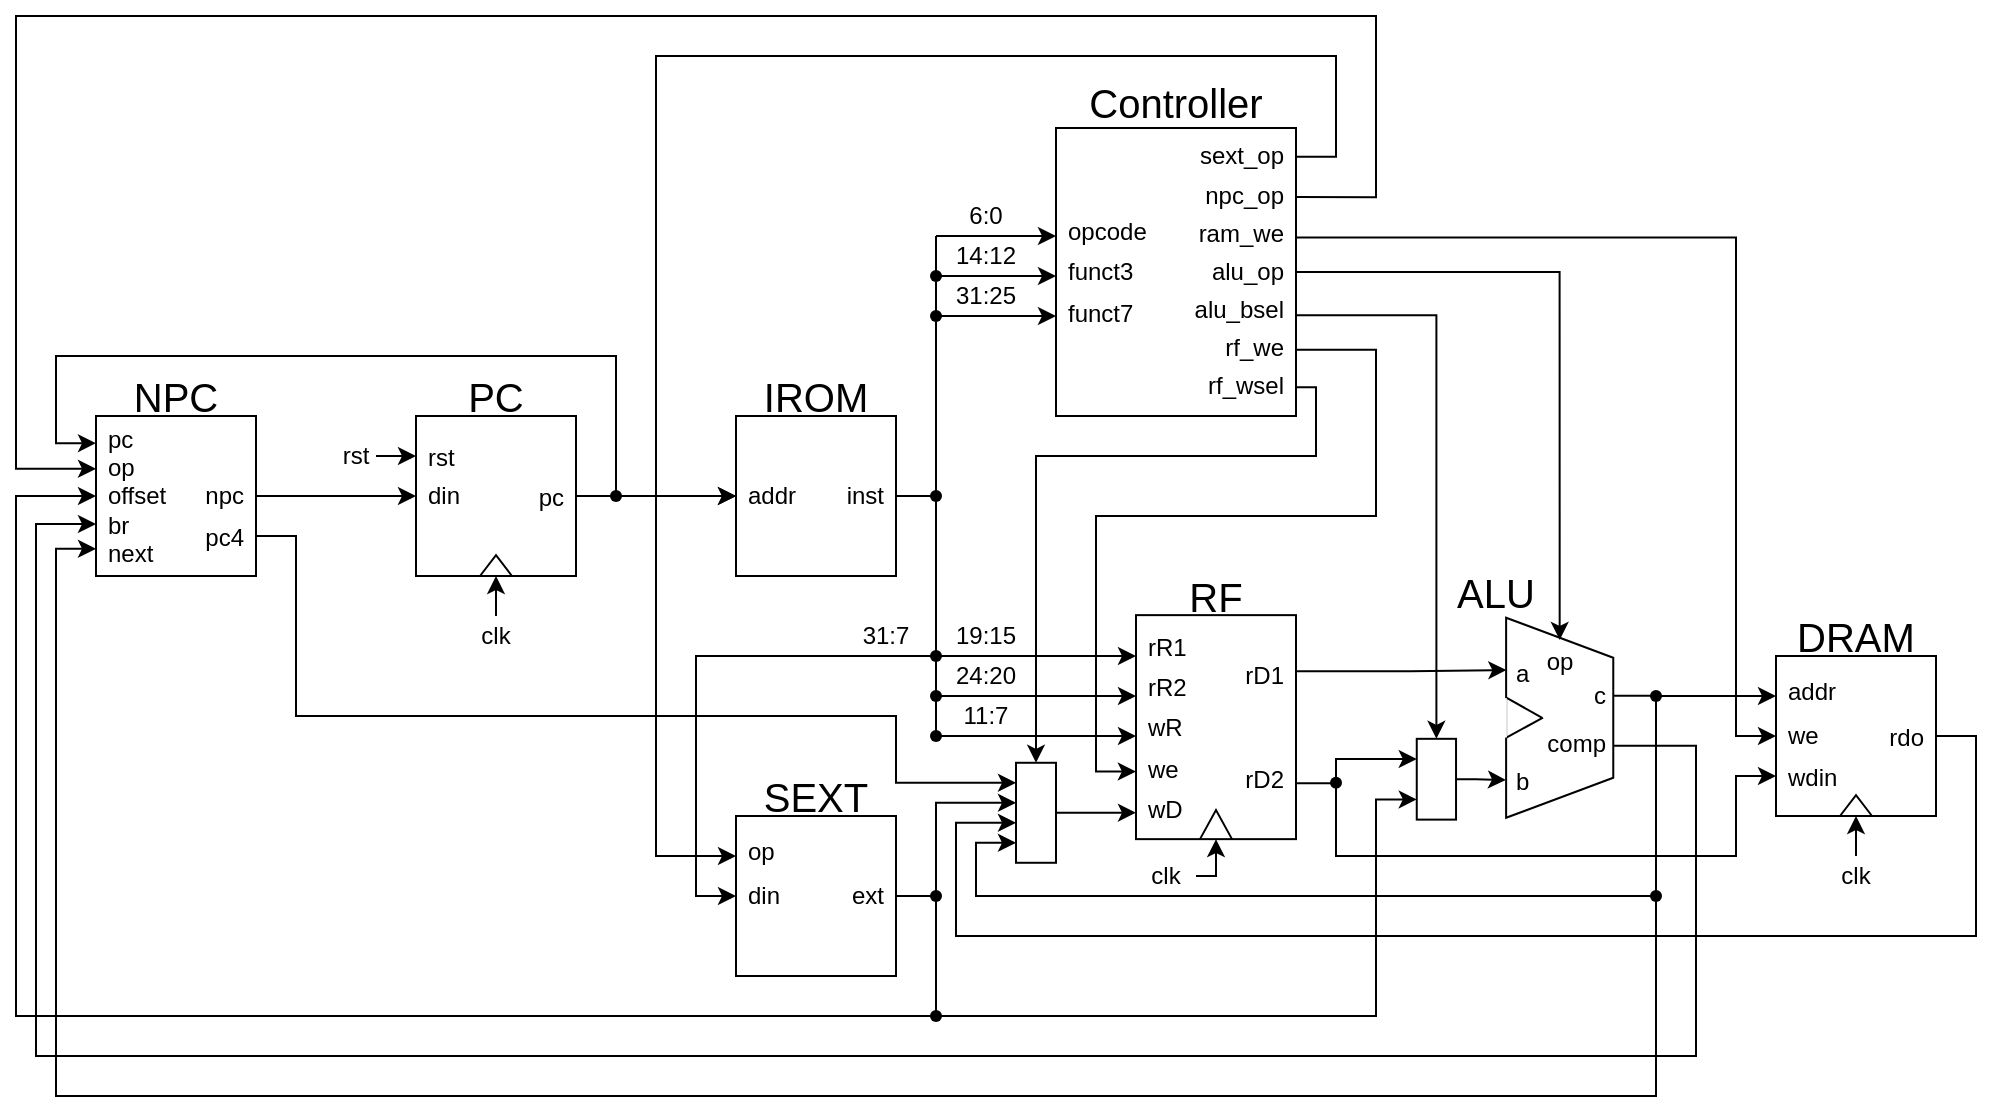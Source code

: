 <mxfile version="21.6.1" type="device">
  <diagram name="第 1 页" id="684M3y2fLr6qe14_jGMS">
    <mxGraphModel dx="1396" dy="973" grid="1" gridSize="10" guides="1" tooltips="1" connect="1" arrows="1" fold="1" page="1" pageScale="1" pageWidth="1169" pageHeight="827" math="0" shadow="0">
      <root>
        <mxCell id="0" />
        <mxCell id="1" parent="0" />
        <mxCell id="7e6ycA0EHB4q4oPhDRhc-101" value="" style="group;spacing=10;" parent="1" vertex="1" connectable="0">
          <mxGeometry x="440" y="500" width="80" height="100" as="geometry" />
        </mxCell>
        <mxCell id="7e6ycA0EHB4q4oPhDRhc-102" value="SEXT" style="text;html=1;strokeColor=none;fillColor=none;align=center;verticalAlign=middle;whiteSpace=wrap;rounded=0;fontSize=20;" parent="7e6ycA0EHB4q4oPhDRhc-101" vertex="1">
          <mxGeometry width="80" height="20" as="geometry" />
        </mxCell>
        <mxCell id="7e6ycA0EHB4q4oPhDRhc-103" value="" style="group" parent="7e6ycA0EHB4q4oPhDRhc-101" vertex="1" connectable="0">
          <mxGeometry y="20" width="80" height="80" as="geometry" />
        </mxCell>
        <mxCell id="7e6ycA0EHB4q4oPhDRhc-104" value="" style="rounded=0;whiteSpace=wrap;html=1;movable=1;resizable=1;rotatable=1;deletable=1;editable=1;locked=0;connectable=1;" parent="7e6ycA0EHB4q4oPhDRhc-103" vertex="1">
          <mxGeometry width="80" height="80.0" as="geometry" />
        </mxCell>
        <mxCell id="7e6ycA0EHB4q4oPhDRhc-105" value="&lt;p style=&quot;line-height: 80%;&quot;&gt;op&lt;/p&gt;&lt;p style=&quot;line-height: 80%;&quot;&gt;din&lt;/p&gt;&lt;p style=&quot;line-height: 80%;&quot;&gt;&lt;br&gt;&lt;/p&gt;" style="text;html=1;strokeColor=none;fillColor=none;align=left;verticalAlign=middle;whiteSpace=wrap;rounded=0;movable=1;resizable=1;rotatable=1;deletable=1;editable=1;locked=0;connectable=1;spacingLeft=4;spacingBottom=0;spacing=2;horizontal=1;" parent="7e6ycA0EHB4q4oPhDRhc-103" vertex="1">
          <mxGeometry width="32" height="80" as="geometry" />
        </mxCell>
        <mxCell id="7e6ycA0EHB4q4oPhDRhc-106" value="&lt;p style=&quot;line-height: 120%;&quot;&gt;&lt;span style=&quot;background-color: initial;&quot;&gt;ext&lt;/span&gt;&lt;br&gt;&lt;/p&gt;" style="text;html=1;strokeColor=none;fillColor=none;align=right;verticalAlign=middle;whiteSpace=wrap;rounded=0;movable=1;resizable=1;rotatable=1;deletable=1;editable=1;locked=0;connectable=1;spacingRight=4;" parent="7e6ycA0EHB4q4oPhDRhc-103" vertex="1">
          <mxGeometry x="48" width="32" height="80" as="geometry" />
        </mxCell>
        <mxCell id="7e6ycA0EHB4q4oPhDRhc-128" value="" style="group;spacing=10;" parent="1" vertex="1" connectable="0">
          <mxGeometry x="120" y="300" width="80" height="100" as="geometry" />
        </mxCell>
        <mxCell id="7e6ycA0EHB4q4oPhDRhc-129" value="NPC" style="text;html=1;strokeColor=none;fillColor=none;align=center;verticalAlign=middle;whiteSpace=wrap;rounded=0;fontSize=20;" parent="7e6ycA0EHB4q4oPhDRhc-128" vertex="1">
          <mxGeometry width="80" height="20" as="geometry" />
        </mxCell>
        <mxCell id="7e6ycA0EHB4q4oPhDRhc-130" value="" style="group" parent="7e6ycA0EHB4q4oPhDRhc-128" vertex="1" connectable="0">
          <mxGeometry y="20" width="80" height="80" as="geometry" />
        </mxCell>
        <mxCell id="7e6ycA0EHB4q4oPhDRhc-131" value="" style="rounded=0;whiteSpace=wrap;html=1;movable=1;resizable=1;rotatable=1;deletable=1;editable=1;locked=0;connectable=1;" parent="7e6ycA0EHB4q4oPhDRhc-130" vertex="1">
          <mxGeometry width="80" height="80.0" as="geometry" />
        </mxCell>
        <mxCell id="7e6ycA0EHB4q4oPhDRhc-132" value="&lt;p style=&quot;line-height: 20%;&quot;&gt;pc&lt;/p&gt;&lt;p style=&quot;line-height: 20%;&quot;&gt;op&lt;/p&gt;&lt;p style=&quot;line-height: 20%;&quot;&gt;offset&lt;/p&gt;&lt;p style=&quot;line-height: 20%;&quot;&gt;br&lt;/p&gt;&lt;p style=&quot;line-height: 20%;&quot;&gt;next&lt;/p&gt;" style="text;html=1;strokeColor=none;fillColor=none;align=left;verticalAlign=middle;whiteSpace=wrap;rounded=0;movable=1;resizable=1;rotatable=1;deletable=1;editable=1;locked=0;connectable=1;spacingLeft=4;spacingBottom=0;spacing=2;horizontal=1;points=[[0,0,0,0,0],[0,0.17,0,0,0],[0,0.25,0,0,0],[0,0.33,0,0,0],[0,0.5,0,0,0],[0,0.67,0,0,0],[0,0.75,0,0,0],[0,0.83,0,0,0],[0,1,0,0,0],[0.25,0,0,0,0],[0.25,1,0,0,0],[0.5,0,0,0,0],[0.5,1,0,0,0],[0.75,0,0,0,0],[0.75,1,0,0,0],[1,0,0,0,0],[1,0.25,0,0,0],[1,0.5,0,0,0],[1,0.75,0,0,0],[1,1,0,0,0]];" parent="7e6ycA0EHB4q4oPhDRhc-130" vertex="1">
          <mxGeometry width="32" height="80" as="geometry" />
        </mxCell>
        <mxCell id="7e6ycA0EHB4q4oPhDRhc-133" value="&lt;p style=&quot;line-height: 70%;&quot;&gt;&lt;br&gt;&lt;/p&gt;&lt;p style=&quot;line-height: 70%;&quot;&gt;npc&lt;/p&gt;&lt;p style=&quot;line-height: 70%;&quot;&gt;pc4&lt;/p&gt;" style="text;html=1;strokeColor=none;fillColor=none;align=right;verticalAlign=middle;whiteSpace=wrap;rounded=0;movable=1;resizable=1;rotatable=1;deletable=1;editable=1;locked=0;connectable=1;spacingRight=4;" parent="7e6ycA0EHB4q4oPhDRhc-130" vertex="1">
          <mxGeometry x="48" width="32" height="80" as="geometry" />
        </mxCell>
        <mxCell id="7e6ycA0EHB4q4oPhDRhc-134" value="" style="group;spacing=10;" parent="1" vertex="1" connectable="0">
          <mxGeometry x="440" y="300" width="80" height="100" as="geometry" />
        </mxCell>
        <mxCell id="7e6ycA0EHB4q4oPhDRhc-135" value="IROM" style="text;html=1;strokeColor=none;fillColor=none;align=center;verticalAlign=middle;whiteSpace=wrap;rounded=0;fontSize=20;" parent="7e6ycA0EHB4q4oPhDRhc-134" vertex="1">
          <mxGeometry width="80" height="20" as="geometry" />
        </mxCell>
        <mxCell id="7e6ycA0EHB4q4oPhDRhc-136" value="" style="group" parent="7e6ycA0EHB4q4oPhDRhc-134" vertex="1" connectable="0">
          <mxGeometry y="20" width="80" height="80" as="geometry" />
        </mxCell>
        <mxCell id="7e6ycA0EHB4q4oPhDRhc-137" value="" style="rounded=0;whiteSpace=wrap;html=1;movable=1;resizable=1;rotatable=1;deletable=1;editable=1;locked=0;connectable=1;" parent="7e6ycA0EHB4q4oPhDRhc-136" vertex="1">
          <mxGeometry width="80" height="80.0" as="geometry" />
        </mxCell>
        <mxCell id="7e6ycA0EHB4q4oPhDRhc-138" value="&lt;p style=&quot;line-height: 120%;&quot;&gt;addr&lt;/p&gt;" style="text;html=1;strokeColor=none;fillColor=none;align=left;verticalAlign=middle;whiteSpace=wrap;rounded=0;movable=1;resizable=1;rotatable=1;deletable=1;editable=1;locked=0;connectable=1;spacingLeft=4;spacingBottom=0;spacing=2;horizontal=1;" parent="7e6ycA0EHB4q4oPhDRhc-136" vertex="1">
          <mxGeometry width="32" height="80" as="geometry" />
        </mxCell>
        <mxCell id="Yz_Gi2wW_Vq1L69UiVC6-89" style="edgeStyle=orthogonalEdgeStyle;rounded=0;orthogonalLoop=1;jettySize=auto;html=1;exitX=1;exitY=0.5;exitDx=0;exitDy=0;" parent="7e6ycA0EHB4q4oPhDRhc-136" source="7e6ycA0EHB4q4oPhDRhc-139" edge="1">
          <mxGeometry relative="1" as="geometry">
            <mxPoint x="80.2" y="40" as="targetPoint" />
          </mxGeometry>
        </mxCell>
        <mxCell id="7e6ycA0EHB4q4oPhDRhc-139" value="&lt;p style=&quot;line-height: 120%;&quot;&gt;&lt;span style=&quot;background-color: initial;&quot;&gt;inst&lt;/span&gt;&lt;br&gt;&lt;/p&gt;" style="text;html=1;strokeColor=none;fillColor=none;align=right;verticalAlign=middle;whiteSpace=wrap;rounded=0;movable=1;resizable=1;rotatable=1;deletable=1;editable=1;locked=0;connectable=1;spacingRight=4;" parent="7e6ycA0EHB4q4oPhDRhc-136" vertex="1">
          <mxGeometry x="48" width="32" height="80" as="geometry" />
        </mxCell>
        <mxCell id="7e6ycA0EHB4q4oPhDRhc-146" value="" style="group;movable=1;resizable=1;rotatable=1;deletable=1;editable=1;locked=0;connectable=1;" parent="1" vertex="1" connectable="0">
          <mxGeometry x="280" y="300" width="80" height="100" as="geometry" />
        </mxCell>
        <mxCell id="7e6ycA0EHB4q4oPhDRhc-147" value="PC" style="text;html=1;strokeColor=none;fillColor=none;align=center;verticalAlign=middle;whiteSpace=wrap;rounded=0;fontSize=20;container=0;movable=1;resizable=1;rotatable=1;deletable=1;editable=1;locked=0;connectable=1;" parent="7e6ycA0EHB4q4oPhDRhc-146" vertex="1">
          <mxGeometry width="80" height="19.28" as="geometry" />
        </mxCell>
        <mxCell id="7e6ycA0EHB4q4oPhDRhc-148" value="" style="rounded=0;whiteSpace=wrap;html=1;movable=1;resizable=1;rotatable=1;deletable=1;editable=1;locked=0;connectable=1;container=0;" parent="7e6ycA0EHB4q4oPhDRhc-146" vertex="1">
          <mxGeometry y="20.0" width="80" height="80" as="geometry" />
        </mxCell>
        <mxCell id="7e6ycA0EHB4q4oPhDRhc-149" value="&lt;p style=&quot;line-height: 60%;&quot;&gt;rst&lt;/p&gt;&lt;p style=&quot;line-height: 60%;&quot;&gt;din&lt;/p&gt;&lt;p style=&quot;line-height: 60%;&quot;&gt;&lt;br&gt;&lt;/p&gt;" style="text;html=1;strokeColor=none;fillColor=none;align=left;verticalAlign=middle;whiteSpace=wrap;rounded=0;movable=1;resizable=1;rotatable=1;deletable=1;editable=1;locked=0;connectable=1;spacingLeft=4;spacingBottom=0;spacing=2;horizontal=1;container=0;" parent="7e6ycA0EHB4q4oPhDRhc-146" vertex="1">
          <mxGeometry y="20.0" width="32" height="80" as="geometry" />
        </mxCell>
        <mxCell id="7e6ycA0EHB4q4oPhDRhc-150" value="&lt;p style=&quot;line-height: 150%;&quot;&gt;pc&lt;/p&gt;" style="text;html=1;strokeColor=none;fillColor=none;align=right;verticalAlign=middle;whiteSpace=wrap;rounded=0;movable=1;resizable=1;rotatable=1;deletable=1;editable=1;locked=0;connectable=1;spacingRight=4;container=0;" parent="7e6ycA0EHB4q4oPhDRhc-146" vertex="1">
          <mxGeometry x="48" y="20.0" width="32" height="80" as="geometry" />
        </mxCell>
        <mxCell id="7e6ycA0EHB4q4oPhDRhc-151" value="" style="endArrow=none;html=1;rounded=0;exitX=1;exitY=1;exitDx=0;exitDy=0;entryX=0;entryY=1;entryDx=0;entryDy=0;movable=1;resizable=1;rotatable=1;deletable=1;editable=1;locked=0;connectable=1;" parent="7e6ycA0EHB4q4oPhDRhc-146" source="7e6ycA0EHB4q4oPhDRhc-149" target="7e6ycA0EHB4q4oPhDRhc-150" edge="1">
          <mxGeometry width="50" height="50" relative="1" as="geometry">
            <mxPoint x="27.5" y="100.0" as="sourcePoint" />
            <mxPoint x="50" y="100.0" as="targetPoint" />
            <Array as="points">
              <mxPoint x="40" y="89.626" />
            </Array>
          </mxGeometry>
        </mxCell>
        <mxCell id="7e6ycA0EHB4q4oPhDRhc-152" style="edgeStyle=orthogonalEdgeStyle;rounded=0;orthogonalLoop=1;jettySize=auto;html=1;entryX=0;entryY=0.5;entryDx=0;entryDy=0;" parent="1" source="7e6ycA0EHB4q4oPhDRhc-133" target="7e6ycA0EHB4q4oPhDRhc-149" edge="1">
          <mxGeometry relative="1" as="geometry" />
        </mxCell>
        <mxCell id="7e6ycA0EHB4q4oPhDRhc-153" style="edgeStyle=orthogonalEdgeStyle;rounded=0;orthogonalLoop=1;jettySize=auto;html=1;entryX=0;entryY=0.5;entryDx=0;entryDy=0;" parent="1" source="Yz_Gi2wW_Vq1L69UiVC6-192" target="7e6ycA0EHB4q4oPhDRhc-138" edge="1">
          <mxGeometry relative="1" as="geometry" />
        </mxCell>
        <mxCell id="7e6ycA0EHB4q4oPhDRhc-154" value="" style="group;movable=1;resizable=1;rotatable=1;deletable=1;editable=1;locked=0;connectable=1;" parent="1" vertex="1" connectable="0">
          <mxGeometry x="640" y="391.57" width="80" height="140" as="geometry" />
        </mxCell>
        <mxCell id="7e6ycA0EHB4q4oPhDRhc-155" value="RF" style="text;html=1;strokeColor=none;fillColor=none;align=center;verticalAlign=middle;whiteSpace=wrap;rounded=0;fontSize=20;container=0;movable=1;resizable=1;rotatable=1;deletable=1;editable=1;locked=0;connectable=1;" parent="7e6ycA0EHB4q4oPhDRhc-154" vertex="1">
          <mxGeometry y="10" width="80" height="17" as="geometry" />
        </mxCell>
        <mxCell id="7e6ycA0EHB4q4oPhDRhc-156" value="" style="rounded=0;whiteSpace=wrap;html=1;movable=1;resizable=1;rotatable=1;deletable=1;editable=1;locked=0;connectable=1;container=0;" parent="7e6ycA0EHB4q4oPhDRhc-154" vertex="1">
          <mxGeometry y="28" width="80" height="112" as="geometry" />
        </mxCell>
        <mxCell id="7e6ycA0EHB4q4oPhDRhc-157" value="&lt;p style=&quot;line-height: 70%;&quot;&gt;rR1&lt;/p&gt;&lt;p style=&quot;line-height: 70%;&quot;&gt;rR2&lt;/p&gt;&lt;p style=&quot;line-height: 70%;&quot;&gt;wR&lt;/p&gt;&lt;p style=&quot;line-height: 70%;&quot;&gt;we&lt;/p&gt;&lt;p style=&quot;line-height: 70%;&quot;&gt;wD&lt;/p&gt;" style="text;html=1;strokeColor=none;fillColor=none;align=left;verticalAlign=middle;whiteSpace=wrap;rounded=0;movable=1;resizable=1;rotatable=1;deletable=1;editable=1;locked=0;connectable=1;spacingLeft=4;spacingBottom=0;spacing=2;horizontal=1;container=0;" parent="7e6ycA0EHB4q4oPhDRhc-154" vertex="1">
          <mxGeometry y="28.0" width="32" height="112" as="geometry" />
        </mxCell>
        <mxCell id="7e6ycA0EHB4q4oPhDRhc-158" value="&lt;p style=&quot;line-height: 330%;&quot;&gt;rD1&lt;/p&gt;&lt;p style=&quot;line-height: 330%;&quot;&gt;rD2&lt;/p&gt;" style="text;html=1;strokeColor=none;fillColor=none;align=right;verticalAlign=middle;whiteSpace=wrap;rounded=0;movable=1;resizable=1;rotatable=1;deletable=1;editable=1;locked=0;connectable=1;spacingRight=4;container=0;" parent="7e6ycA0EHB4q4oPhDRhc-154" vertex="1">
          <mxGeometry x="48" y="28.0" width="32" height="112" as="geometry" />
        </mxCell>
        <mxCell id="7e6ycA0EHB4q4oPhDRhc-159" value="" style="endArrow=none;html=1;rounded=0;exitX=1;exitY=1;exitDx=0;exitDy=0;entryX=0;entryY=1;entryDx=0;entryDy=0;movable=1;resizable=1;rotatable=1;deletable=1;editable=1;locked=0;connectable=1;" parent="7e6ycA0EHB4q4oPhDRhc-154" source="7e6ycA0EHB4q4oPhDRhc-157" target="7e6ycA0EHB4q4oPhDRhc-158" edge="1">
          <mxGeometry width="50" height="50" relative="1" as="geometry">
            <mxPoint x="27.5" y="140.0" as="sourcePoint" />
            <mxPoint x="50" y="140.0" as="targetPoint" />
            <Array as="points">
              <mxPoint x="40" y="125.476" />
            </Array>
          </mxGeometry>
        </mxCell>
        <mxCell id="Yz_Gi2wW_Vq1L69UiVC6-36" value="" style="group;spacing=10;" parent="1" vertex="1" connectable="0">
          <mxGeometry x="600" y="140" width="120" height="180" as="geometry" />
        </mxCell>
        <mxCell id="Yz_Gi2wW_Vq1L69UiVC6-37" value="Controller" style="text;html=1;strokeColor=none;fillColor=none;align=center;verticalAlign=middle;whiteSpace=wrap;rounded=0;fontSize=20;" parent="Yz_Gi2wW_Vq1L69UiVC6-36" vertex="1">
          <mxGeometry y="10" width="120" height="26" as="geometry" />
        </mxCell>
        <mxCell id="Yz_Gi2wW_Vq1L69UiVC6-38" value="" style="group" parent="Yz_Gi2wW_Vq1L69UiVC6-36" vertex="1" connectable="0">
          <mxGeometry y="36" width="120" height="144" as="geometry" />
        </mxCell>
        <mxCell id="Yz_Gi2wW_Vq1L69UiVC6-39" value="" style="rounded=0;whiteSpace=wrap;html=1;movable=1;resizable=1;rotatable=1;deletable=1;editable=1;locked=0;connectable=1;" parent="Yz_Gi2wW_Vq1L69UiVC6-38" vertex="1">
          <mxGeometry width="120" height="144.0" as="geometry" />
        </mxCell>
        <mxCell id="Yz_Gi2wW_Vq1L69UiVC6-99" style="edgeStyle=orthogonalEdgeStyle;rounded=0;orthogonalLoop=1;jettySize=auto;html=1;endArrow=none;endFill=0;startArrow=classic;startFill=1;" parent="Yz_Gi2wW_Vq1L69UiVC6-38" source="Yz_Gi2wW_Vq1L69UiVC6-40" edge="1">
          <mxGeometry relative="1" as="geometry">
            <mxPoint x="-60" y="96.427" as="targetPoint" />
            <Array as="points">
              <mxPoint x="-60" y="94" />
            </Array>
          </mxGeometry>
        </mxCell>
        <mxCell id="Yz_Gi2wW_Vq1L69UiVC6-40" value="&lt;p style=&quot;border-color: var(--border-color); line-height: 70%;&quot;&gt;opcode&lt;/p&gt;&lt;p style=&quot;border-color: var(--border-color); line-height: 70%;&quot;&gt;funct3&lt;/p&gt;&lt;p style=&quot;border-color: var(--border-color); line-height: 70%;&quot;&gt;&lt;span style=&quot;background-color: initial;&quot;&gt;funct7&lt;/span&gt;&lt;/p&gt;" style="text;html=1;strokeColor=none;fillColor=none;align=left;verticalAlign=middle;whiteSpace=wrap;rounded=0;movable=1;resizable=1;rotatable=1;deletable=1;editable=1;locked=0;connectable=1;spacingLeft=4;spacingBottom=0;spacing=2;horizontal=1;points=[[0,0,0,0,0],[0,0.25,0,0,0],[0,0.33,0,0,0],[0,0.5,0,0,0],[0,0.67,0,0,0],[0,0.75,0,0,0],[0,1,0,0,0],[0.25,0,0,0,0],[0.25,1,0,0,0],[0.5,0,0,0,0],[0.5,1,0,0,0],[0.75,0,0,0,0],[0.75,1,0,0,0],[1,0,0,0,0],[1,0.25,0,0,0],[1,0.5,0,0,0],[1,0.75,0,0,0],[1,1,0,0,0]];" parent="Yz_Gi2wW_Vq1L69UiVC6-38" vertex="1">
          <mxGeometry width="48" height="144" as="geometry" />
        </mxCell>
        <mxCell id="Yz_Gi2wW_Vq1L69UiVC6-164" style="edgeStyle=orthogonalEdgeStyle;rounded=0;orthogonalLoop=1;jettySize=auto;html=1;exitX=1;exitY=0.9;exitDx=0;exitDy=0;exitPerimeter=0;" parent="Yz_Gi2wW_Vq1L69UiVC6-38" source="Yz_Gi2wW_Vq1L69UiVC6-41" edge="1">
          <mxGeometry relative="1" as="geometry">
            <mxPoint x="120.286" y="129.571" as="targetPoint" />
          </mxGeometry>
        </mxCell>
        <mxCell id="Yz_Gi2wW_Vq1L69UiVC6-41" value="&lt;p style=&quot;border-color: var(--border-color); line-height: 60%;&quot;&gt;sext_op&lt;/p&gt;&lt;p style=&quot;border-color: var(--border-color); line-height: 60%;&quot;&gt;npc_op&lt;/p&gt;&lt;p style=&quot;border-color: var(--border-color); line-height: 60%;&quot;&gt;ram_we&lt;/p&gt;&lt;p style=&quot;border-color: var(--border-color); line-height: 60%;&quot;&gt;alu_op&lt;/p&gt;&lt;p style=&quot;border-color: var(--border-color); line-height: 60%;&quot;&gt;alu_bsel&lt;/p&gt;&lt;p style=&quot;border-color: var(--border-color); line-height: 60%;&quot;&gt;rf_we&lt;/p&gt;&lt;p style=&quot;border-color: var(--border-color); line-height: 60%;&quot;&gt;rf_wsel&lt;/p&gt;" style="text;html=1;strokeColor=none;fillColor=none;align=right;verticalAlign=middle;whiteSpace=wrap;rounded=0;movable=1;resizable=1;rotatable=1;deletable=1;editable=1;locked=0;connectable=1;spacingRight=4;points=[[0,0,0,0,0],[0,0.25,0,0,0],[0,0.5,0,0,0],[0,0.75,0,0,0],[0,1,0,0,0],[0.25,0,0,0,0],[0.25,1,0,0,0],[0.5,0,0,0,0],[0.5,1,0,0,0],[0.75,0,0,0,0],[0.75,1,0,0,0],[1,0,0,0,0],[1,0.1,0,0,0],[1,0.24,0,0,0],[1,0.25,0,0,0],[1,0.38,0,0,0],[1,0.5,0,0,0],[1,0.65,0,0,0],[1,0.75,0,0,0],[1,0.77,0,0,0],[1,0.9,0,0,0],[1,1,0,0,0]];" parent="Yz_Gi2wW_Vq1L69UiVC6-38" vertex="1">
          <mxGeometry x="72" width="48" height="144" as="geometry" />
        </mxCell>
        <mxCell id="Yz_Gi2wW_Vq1L69UiVC6-51" value="" style="group;rotation=90;spacingLeft=4;" parent="1" vertex="1" connectable="0">
          <mxGeometry x="810" y="440" width="100" height="71.43" as="geometry" />
        </mxCell>
        <mxCell id="Yz_Gi2wW_Vq1L69UiVC6-47" value="" style="shape=trapezoid;perimeter=trapezoidPerimeter;whiteSpace=wrap;html=1;fixedSize=1;rotation=90;" parent="Yz_Gi2wW_Vq1L69UiVC6-51" vertex="1">
          <mxGeometry x="-8.157" y="4.082" width="100" height="53.573" as="geometry" />
        </mxCell>
        <mxCell id="Yz_Gi2wW_Vq1L69UiVC6-48" value="" style="endArrow=none;html=1;rounded=0;exitX=0.399;exitY=0.998;exitDx=0;exitDy=0;exitPerimeter=0;entryX=0.5;entryY=0.667;entryDx=0;entryDy=0;entryPerimeter=0;" parent="Yz_Gi2wW_Vq1L69UiVC6-51" source="Yz_Gi2wW_Vq1L69UiVC6-47" target="Yz_Gi2wW_Vq1L69UiVC6-47" edge="1">
          <mxGeometry width="50" height="50" relative="1" as="geometry">
            <mxPoint x="33.51" y="75.512" as="sourcePoint" />
            <mxPoint x="25.177" y="21.939" as="targetPoint" />
          </mxGeometry>
        </mxCell>
        <mxCell id="Yz_Gi2wW_Vq1L69UiVC6-49" value="" style="endArrow=none;html=1;rounded=0;entryX=0.599;entryY=0.998;entryDx=0;entryDy=0;entryPerimeter=0;" parent="Yz_Gi2wW_Vq1L69UiVC6-51" target="Yz_Gi2wW_Vq1L69UiVC6-47" edge="1">
          <mxGeometry width="50" height="50" relative="1" as="geometry">
            <mxPoint x="33.51" y="30.868" as="sourcePoint" />
            <mxPoint x="75.177" y="120.155" as="targetPoint" />
          </mxGeometry>
        </mxCell>
        <mxCell id="Yz_Gi2wW_Vq1L69UiVC6-50" value="" style="endArrow=none;html=1;rounded=0;exitX=0.402;exitY=1.002;exitDx=0;exitDy=0;exitPerimeter=0;entryX=0.599;entryY=1.002;entryDx=0;entryDy=0;entryPerimeter=0;strokeColor=#FFFFFF;" parent="Yz_Gi2wW_Vq1L69UiVC6-51" source="Yz_Gi2wW_Vq1L69UiVC6-47" target="Yz_Gi2wW_Vq1L69UiVC6-47" edge="1">
          <mxGeometry width="50" height="50" relative="1" as="geometry">
            <mxPoint x="8.51" y="57.654" as="sourcePoint" />
            <mxPoint x="50.177" y="102.298" as="targetPoint" />
          </mxGeometry>
        </mxCell>
        <mxCell id="Yz_Gi2wW_Vq1L69UiVC6-56" value="op" style="text;html=1;strokeColor=none;fillColor=none;align=center;verticalAlign=middle;whiteSpace=wrap;rounded=0;spacingTop=-7;" parent="Yz_Gi2wW_Vq1L69UiVC6-51" vertex="1">
          <mxGeometry x="11.84" y="-8.06" width="60" height="30" as="geometry" />
        </mxCell>
        <mxCell id="Yz_Gi2wW_Vq1L69UiVC6-52" value="a" style="text;html=1;strokeColor=none;fillColor=none;align=left;verticalAlign=middle;whiteSpace=wrap;rounded=0;spacingLeft=1;" parent="Yz_Gi2wW_Vq1L69UiVC6-51" vertex="1">
          <mxGeometry x="16.843" y="-4.847" width="25" height="26.786" as="geometry" />
        </mxCell>
        <mxCell id="Yz_Gi2wW_Vq1L69UiVC6-53" value="b" style="text;html=1;strokeColor=none;fillColor=none;align=left;verticalAlign=middle;whiteSpace=wrap;rounded=0;spacingLeft=1;" parent="Yz_Gi2wW_Vq1L69UiVC6-51" vertex="1">
          <mxGeometry x="16.843" y="49.997" width="25" height="26.786" as="geometry" />
        </mxCell>
        <mxCell id="Yz_Gi2wW_Vq1L69UiVC6-57" value="&lt;p style=&quot;line-height: 200%;&quot;&gt;c&lt;br&gt;comp&lt;/p&gt;" style="text;html=1;strokeColor=none;fillColor=none;align=right;verticalAlign=middle;whiteSpace=wrap;rounded=0;spacingRight=3;" parent="Yz_Gi2wW_Vq1L69UiVC6-51" vertex="1">
          <mxGeometry x="11.84" y="8.8" width="58.16" height="44.13" as="geometry" />
        </mxCell>
        <mxCell id="Yz_Gi2wW_Vq1L69UiVC6-55" value="ALU" style="text;html=1;strokeColor=none;fillColor=none;align=center;verticalAlign=middle;whiteSpace=wrap;rounded=0;fontSize=20;container=0;movable=1;resizable=1;rotatable=1;deletable=1;editable=1;locked=0;connectable=1;" parent="1" vertex="1">
          <mxGeometry x="780" y="396.86" width="80" height="23.14" as="geometry" />
        </mxCell>
        <mxCell id="Yz_Gi2wW_Vq1L69UiVC6-74" value="" style="group;movable=1;resizable=1;rotatable=1;deletable=1;editable=1;locked=0;connectable=1;" parent="1" vertex="1" connectable="0">
          <mxGeometry x="960" y="420" width="80" height="100" as="geometry" />
        </mxCell>
        <mxCell id="Yz_Gi2wW_Vq1L69UiVC6-75" value="DRAM" style="text;html=1;strokeColor=none;fillColor=none;align=center;verticalAlign=middle;whiteSpace=wrap;rounded=0;fontSize=20;container=0;movable=1;resizable=1;rotatable=1;deletable=1;editable=1;locked=0;connectable=1;" parent="Yz_Gi2wW_Vq1L69UiVC6-74" vertex="1">
          <mxGeometry width="80" height="19.28" as="geometry" />
        </mxCell>
        <mxCell id="Yz_Gi2wW_Vq1L69UiVC6-76" value="" style="rounded=0;whiteSpace=wrap;html=1;movable=1;resizable=1;rotatable=1;deletable=1;editable=1;locked=0;connectable=1;container=0;" parent="Yz_Gi2wW_Vq1L69UiVC6-74" vertex="1">
          <mxGeometry y="20.0" width="80" height="80" as="geometry" />
        </mxCell>
        <mxCell id="Yz_Gi2wW_Vq1L69UiVC6-77" value="&lt;p style=&quot;line-height: 80%;&quot;&gt;addr&lt;/p&gt;&lt;p style=&quot;line-height: 80%;&quot;&gt;we&lt;/p&gt;&lt;p style=&quot;line-height: 80%;&quot;&gt;wdin&lt;/p&gt;" style="text;html=1;strokeColor=none;fillColor=none;align=left;verticalAlign=middle;whiteSpace=wrap;rounded=0;movable=1;resizable=1;rotatable=1;deletable=1;editable=1;locked=0;connectable=1;spacingLeft=4;spacingBottom=0;spacing=2;horizontal=1;container=0;" parent="Yz_Gi2wW_Vq1L69UiVC6-74" vertex="1">
          <mxGeometry y="20.0" width="32" height="80" as="geometry" />
        </mxCell>
        <mxCell id="Yz_Gi2wW_Vq1L69UiVC6-78" value="&lt;p style=&quot;line-height: 150%;&quot;&gt;rdo&lt;/p&gt;" style="text;html=1;strokeColor=none;fillColor=none;align=right;verticalAlign=middle;whiteSpace=wrap;rounded=0;movable=1;resizable=1;rotatable=1;deletable=1;editable=1;locked=0;connectable=1;spacingRight=4;container=0;" parent="Yz_Gi2wW_Vq1L69UiVC6-74" vertex="1">
          <mxGeometry x="48" y="20.0" width="32" height="80" as="geometry" />
        </mxCell>
        <mxCell id="Yz_Gi2wW_Vq1L69UiVC6-79" value="" style="endArrow=none;html=1;rounded=0;exitX=1;exitY=1;exitDx=0;exitDy=0;entryX=0;entryY=1;entryDx=0;entryDy=0;movable=1;resizable=1;rotatable=1;deletable=1;editable=1;locked=0;connectable=1;" parent="Yz_Gi2wW_Vq1L69UiVC6-74" source="Yz_Gi2wW_Vq1L69UiVC6-77" target="Yz_Gi2wW_Vq1L69UiVC6-78" edge="1">
          <mxGeometry width="50" height="50" relative="1" as="geometry">
            <mxPoint x="27.5" y="100.0" as="sourcePoint" />
            <mxPoint x="50" y="100.0" as="targetPoint" />
            <Array as="points">
              <mxPoint x="40" y="89.626" />
            </Array>
          </mxGeometry>
        </mxCell>
        <mxCell id="Yz_Gi2wW_Vq1L69UiVC6-80" style="edgeStyle=orthogonalEdgeStyle;rounded=0;orthogonalLoop=1;jettySize=auto;html=1;" parent="1" edge="1">
          <mxGeometry relative="1" as="geometry">
            <mxPoint x="600" y="230" as="targetPoint" />
            <mxPoint x="540" y="230" as="sourcePoint" />
            <Array as="points">
              <mxPoint x="540" y="230" />
              <mxPoint x="600" y="230" />
            </Array>
          </mxGeometry>
        </mxCell>
        <mxCell id="Yz_Gi2wW_Vq1L69UiVC6-85" style="edgeStyle=orthogonalEdgeStyle;rounded=0;orthogonalLoop=1;jettySize=auto;html=1;" parent="1" edge="1">
          <mxGeometry relative="1" as="geometry">
            <mxPoint x="540" y="250" as="sourcePoint" />
            <mxPoint x="600" y="250" as="targetPoint" />
            <Array as="points">
              <mxPoint x="600" y="250" />
            </Array>
          </mxGeometry>
        </mxCell>
        <mxCell id="Yz_Gi2wW_Vq1L69UiVC6-92" style="edgeStyle=orthogonalEdgeStyle;rounded=0;orthogonalLoop=1;jettySize=auto;html=1;endArrow=none;endFill=0;" parent="1" source="Yz_Gi2wW_Vq1L69UiVC6-128" edge="1">
          <mxGeometry relative="1" as="geometry">
            <mxPoint x="540" y="270" as="sourcePoint" />
            <mxPoint x="540" y="250" as="targetPoint" />
          </mxGeometry>
        </mxCell>
        <mxCell id="Yz_Gi2wW_Vq1L69UiVC6-94" value="" style="edgeStyle=orthogonalEdgeStyle;rounded=0;orthogonalLoop=1;jettySize=auto;html=1;entryDx=0;entryDy=0;entryPerimeter=0;endArrow=none;endFill=0;" parent="1" source="Yz_Gi2wW_Vq1L69UiVC6-130" edge="1">
          <mxGeometry relative="1" as="geometry">
            <mxPoint x="520" y="360" as="sourcePoint" />
            <mxPoint x="540" y="270" as="targetPoint" />
          </mxGeometry>
        </mxCell>
        <mxCell id="Yz_Gi2wW_Vq1L69UiVC6-127" value="" style="edgeStyle=orthogonalEdgeStyle;rounded=0;orthogonalLoop=1;jettySize=auto;html=1;endArrow=none;endFill=0;" parent="1" edge="1">
          <mxGeometry relative="1" as="geometry">
            <mxPoint x="540" y="230" as="targetPoint" />
            <mxPoint x="540" y="250" as="sourcePoint" />
            <Array as="points" />
          </mxGeometry>
        </mxCell>
        <mxCell id="Yz_Gi2wW_Vq1L69UiVC6-129" value="" style="edgeStyle=orthogonalEdgeStyle;rounded=0;orthogonalLoop=1;jettySize=auto;html=1;endArrow=none;endFill=0;" parent="1" target="Yz_Gi2wW_Vq1L69UiVC6-128" edge="1">
          <mxGeometry relative="1" as="geometry">
            <mxPoint x="540" y="270" as="sourcePoint" />
            <mxPoint x="540" y="250" as="targetPoint" />
          </mxGeometry>
        </mxCell>
        <mxCell id="Yz_Gi2wW_Vq1L69UiVC6-128" value="" style="shape=waypoint;sketch=0;fillStyle=solid;size=6;pointerEvents=1;points=[];fillColor=none;resizable=0;rotatable=0;perimeter=centerPerimeter;snapToPoint=1;" parent="1" vertex="1">
          <mxGeometry x="530" y="240" width="20" height="20" as="geometry" />
        </mxCell>
        <mxCell id="Yz_Gi2wW_Vq1L69UiVC6-131" value="" style="edgeStyle=orthogonalEdgeStyle;rounded=0;orthogonalLoop=1;jettySize=auto;html=1;entryDx=0;entryDy=0;entryPerimeter=0;endArrow=none;endFill=0;" parent="1" source="Yz_Gi2wW_Vq1L69UiVC6-132" target="Yz_Gi2wW_Vq1L69UiVC6-130" edge="1">
          <mxGeometry relative="1" as="geometry">
            <mxPoint x="520" y="360" as="sourcePoint" />
            <mxPoint x="540" y="270" as="targetPoint" />
          </mxGeometry>
        </mxCell>
        <mxCell id="Yz_Gi2wW_Vq1L69UiVC6-130" value="" style="shape=waypoint;sketch=0;fillStyle=solid;size=6;pointerEvents=1;points=[];fillColor=none;resizable=0;rotatable=0;perimeter=centerPerimeter;snapToPoint=1;" parent="1" vertex="1">
          <mxGeometry x="530" y="260" width="20" height="20" as="geometry" />
        </mxCell>
        <mxCell id="Yz_Gi2wW_Vq1L69UiVC6-136" style="edgeStyle=orthogonalEdgeStyle;rounded=0;orthogonalLoop=1;jettySize=auto;html=1;endArrow=none;endFill=0;" parent="1" source="Yz_Gi2wW_Vq1L69UiVC6-132" target="Yz_Gi2wW_Vq1L69UiVC6-135" edge="1">
          <mxGeometry relative="1" as="geometry" />
        </mxCell>
        <mxCell id="Yz_Gi2wW_Vq1L69UiVC6-132" value="" style="shape=waypoint;sketch=0;fillStyle=solid;size=6;pointerEvents=1;points=[];fillColor=none;resizable=0;rotatable=0;perimeter=centerPerimeter;snapToPoint=1;" parent="1" vertex="1">
          <mxGeometry x="530" y="350" width="20" height="20" as="geometry" />
        </mxCell>
        <mxCell id="Yz_Gi2wW_Vq1L69UiVC6-137" style="edgeStyle=orthogonalEdgeStyle;rounded=0;orthogonalLoop=1;jettySize=auto;html=1;" parent="1" source="Yz_Gi2wW_Vq1L69UiVC6-135" edge="1">
          <mxGeometry relative="1" as="geometry">
            <mxPoint x="640" y="440" as="targetPoint" />
            <Array as="points">
              <mxPoint x="640" y="440" />
            </Array>
          </mxGeometry>
        </mxCell>
        <mxCell id="Yz_Gi2wW_Vq1L69UiVC6-144" style="edgeStyle=orthogonalEdgeStyle;rounded=0;orthogonalLoop=1;jettySize=auto;html=1;endArrow=none;endFill=0;" parent="1" source="Yz_Gi2wW_Vq1L69UiVC6-135" target="Yz_Gi2wW_Vq1L69UiVC6-138" edge="1">
          <mxGeometry relative="1" as="geometry" />
        </mxCell>
        <mxCell id="eyDitWQQ_WvtDu5DvkL3-5" style="edgeStyle=orthogonalEdgeStyle;rounded=0;orthogonalLoop=1;jettySize=auto;html=1;entryX=0;entryY=0.5;entryDx=0;entryDy=0;" parent="1" source="Yz_Gi2wW_Vq1L69UiVC6-135" target="7e6ycA0EHB4q4oPhDRhc-105" edge="1">
          <mxGeometry relative="1" as="geometry">
            <Array as="points">
              <mxPoint x="420" y="440" />
              <mxPoint x="420" y="560" />
            </Array>
          </mxGeometry>
        </mxCell>
        <mxCell id="Yz_Gi2wW_Vq1L69UiVC6-135" value="" style="shape=waypoint;sketch=0;fillStyle=solid;size=6;pointerEvents=1;points=[];fillColor=none;resizable=0;rotatable=0;perimeter=centerPerimeter;snapToPoint=1;" parent="1" vertex="1">
          <mxGeometry x="530" y="430" width="20" height="20" as="geometry" />
        </mxCell>
        <mxCell id="Yz_Gi2wW_Vq1L69UiVC6-139" style="edgeStyle=orthogonalEdgeStyle;rounded=0;orthogonalLoop=1;jettySize=auto;html=1;" parent="1" source="Yz_Gi2wW_Vq1L69UiVC6-138" edge="1">
          <mxGeometry relative="1" as="geometry">
            <mxPoint x="640" y="460" as="targetPoint" />
            <Array as="points">
              <mxPoint x="640" y="460" />
            </Array>
          </mxGeometry>
        </mxCell>
        <mxCell id="Yz_Gi2wW_Vq1L69UiVC6-145" style="edgeStyle=orthogonalEdgeStyle;rounded=0;orthogonalLoop=1;jettySize=auto;html=1;entryX=0.5;entryY=0.758;entryDx=0;entryDy=0;entryPerimeter=0;endArrow=none;endFill=0;" parent="1" source="Yz_Gi2wW_Vq1L69UiVC6-138" target="Yz_Gi2wW_Vq1L69UiVC6-140" edge="1">
          <mxGeometry relative="1" as="geometry" />
        </mxCell>
        <mxCell id="Yz_Gi2wW_Vq1L69UiVC6-138" value="" style="shape=waypoint;sketch=0;fillStyle=solid;size=6;pointerEvents=1;points=[];fillColor=none;resizable=0;rotatable=0;perimeter=centerPerimeter;snapToPoint=1;" parent="1" vertex="1">
          <mxGeometry x="530" y="450" width="20" height="20" as="geometry" />
        </mxCell>
        <mxCell id="Yz_Gi2wW_Vq1L69UiVC6-141" style="edgeStyle=orthogonalEdgeStyle;rounded=0;orthogonalLoop=1;jettySize=auto;html=1;" parent="1" source="Yz_Gi2wW_Vq1L69UiVC6-140" edge="1">
          <mxGeometry relative="1" as="geometry">
            <mxPoint x="640" y="480" as="targetPoint" />
            <Array as="points">
              <mxPoint x="640" y="480" />
            </Array>
          </mxGeometry>
        </mxCell>
        <mxCell id="Yz_Gi2wW_Vq1L69UiVC6-140" value="" style="shape=waypoint;sketch=0;fillStyle=solid;size=6;pointerEvents=1;points=[];fillColor=none;resizable=0;rotatable=0;perimeter=centerPerimeter;snapToPoint=1;" parent="1" vertex="1">
          <mxGeometry x="530" y="470" width="20" height="20" as="geometry" />
        </mxCell>
        <mxCell id="Yz_Gi2wW_Vq1L69UiVC6-148" style="edgeStyle=orthogonalEdgeStyle;rounded=0;orthogonalLoop=1;jettySize=auto;html=1;entryX=-0.13;entryY=0.6;entryDx=0;entryDy=0;entryPerimeter=0;endArrow=none;endFill=0;exitX=1;exitY=0.5;exitDx=0;exitDy=0;" parent="1" source="7e6ycA0EHB4q4oPhDRhc-139" target="Yz_Gi2wW_Vq1L69UiVC6-132" edge="1">
          <mxGeometry relative="1" as="geometry" />
        </mxCell>
        <mxCell id="Yz_Gi2wW_Vq1L69UiVC6-157" style="edgeStyle=orthogonalEdgeStyle;rounded=0;orthogonalLoop=1;jettySize=auto;html=1;" parent="1" edge="1">
          <mxGeometry relative="1" as="geometry">
            <mxPoint x="825" y="502" as="targetPoint" />
            <Array as="points">
              <mxPoint x="810" y="502" />
              <mxPoint x="825" y="502" />
            </Array>
            <mxPoint x="790.02" y="501.597" as="sourcePoint" />
          </mxGeometry>
        </mxCell>
        <mxCell id="Yz_Gi2wW_Vq1L69UiVC6-154" value="" style="rounded=0;whiteSpace=wrap;html=1;rotation=90;" parent="1" vertex="1">
          <mxGeometry x="770" y="491.79" width="40.4" height="19.64" as="geometry" />
        </mxCell>
        <mxCell id="Yz_Gi2wW_Vq1L69UiVC6-155" style="edgeStyle=orthogonalEdgeStyle;rounded=0;orthogonalLoop=1;jettySize=auto;html=1;exitX=1;exitY=0.25;exitDx=0;exitDy=0;entryX=-0.067;entryY=0.443;entryDx=0;entryDy=0;entryPerimeter=0;" parent="1" source="7e6ycA0EHB4q4oPhDRhc-158" target="Yz_Gi2wW_Vq1L69UiVC6-52" edge="1">
          <mxGeometry relative="1" as="geometry">
            <Array as="points">
              <mxPoint x="777" y="448" />
            </Array>
          </mxGeometry>
        </mxCell>
        <mxCell id="Yz_Gi2wW_Vq1L69UiVC6-158" style="edgeStyle=orthogonalEdgeStyle;rounded=0;orthogonalLoop=1;jettySize=auto;html=1;entryX=0.75;entryY=1;entryDx=0;entryDy=0;" parent="1" source="xILojwW_N9EmFQUlO0MN-1" target="Yz_Gi2wW_Vq1L69UiVC6-154" edge="1">
          <mxGeometry relative="1" as="geometry">
            <Array as="points">
              <mxPoint x="540" y="620" />
              <mxPoint x="760" y="620" />
              <mxPoint x="760" y="512" />
            </Array>
          </mxGeometry>
        </mxCell>
        <mxCell id="Yz_Gi2wW_Vq1L69UiVC6-156" style="edgeStyle=orthogonalEdgeStyle;rounded=0;orthogonalLoop=1;jettySize=auto;html=1;exitDx=0;exitDy=0;entryX=0.25;entryY=1;entryDx=0;entryDy=0;" parent="1" source="Yz_Gi2wW_Vq1L69UiVC6-161" target="Yz_Gi2wW_Vq1L69UiVC6-154" edge="1">
          <mxGeometry relative="1" as="geometry">
            <mxPoint x="780" y="504" as="targetPoint" />
            <Array as="points">
              <mxPoint x="740" y="504" />
              <mxPoint x="740" y="492" />
            </Array>
          </mxGeometry>
        </mxCell>
        <mxCell id="Yz_Gi2wW_Vq1L69UiVC6-162" value="" style="edgeStyle=orthogonalEdgeStyle;rounded=0;orthogonalLoop=1;jettySize=auto;html=1;exitX=1;exitY=0.75;exitDx=0;exitDy=0;entryDx=0;entryDy=0;endArrow=none;endFill=0;" parent="1" source="7e6ycA0EHB4q4oPhDRhc-158" target="Yz_Gi2wW_Vq1L69UiVC6-161" edge="1">
          <mxGeometry relative="1" as="geometry">
            <mxPoint x="780" y="492" as="targetPoint" />
            <mxPoint x="720" y="504" as="sourcePoint" />
            <Array as="points" />
          </mxGeometry>
        </mxCell>
        <mxCell id="Yz_Gi2wW_Vq1L69UiVC6-163" style="edgeStyle=orthogonalEdgeStyle;rounded=0;orthogonalLoop=1;jettySize=auto;html=1;entryX=0;entryY=0.75;entryDx=0;entryDy=0;" parent="1" source="Yz_Gi2wW_Vq1L69UiVC6-161" target="Yz_Gi2wW_Vq1L69UiVC6-77" edge="1">
          <mxGeometry relative="1" as="geometry">
            <Array as="points">
              <mxPoint x="740" y="540" />
              <mxPoint x="940" y="540" />
              <mxPoint x="940" y="500" />
            </Array>
          </mxGeometry>
        </mxCell>
        <mxCell id="Yz_Gi2wW_Vq1L69UiVC6-161" value="" style="shape=waypoint;sketch=0;fillStyle=solid;size=6;pointerEvents=1;points=[];fillColor=none;resizable=0;rotatable=0;perimeter=centerPerimeter;snapToPoint=1;" parent="1" vertex="1">
          <mxGeometry x="730" y="493.39" width="20" height="20" as="geometry" />
        </mxCell>
        <mxCell id="Yz_Gi2wW_Vq1L69UiVC6-165" style="edgeStyle=orthogonalEdgeStyle;rounded=0;orthogonalLoop=1;jettySize=auto;html=1;exitX=1;exitY=0.65;exitDx=0;exitDy=0;exitPerimeter=0;" parent="1" source="Yz_Gi2wW_Vq1L69UiVC6-41" target="Yz_Gi2wW_Vq1L69UiVC6-154" edge="1">
          <mxGeometry relative="1" as="geometry" />
        </mxCell>
        <mxCell id="Yz_Gi2wW_Vq1L69UiVC6-166" style="edgeStyle=orthogonalEdgeStyle;rounded=0;orthogonalLoop=1;jettySize=auto;html=1;exitX=1;exitY=0.38;exitDx=0;exitDy=0;exitPerimeter=0;entryX=0;entryY=0.5;entryDx=0;entryDy=0;" parent="1" source="Yz_Gi2wW_Vq1L69UiVC6-41" target="Yz_Gi2wW_Vq1L69UiVC6-77" edge="1">
          <mxGeometry relative="1" as="geometry">
            <Array as="points">
              <mxPoint x="940" y="231" />
              <mxPoint x="940" y="480" />
            </Array>
          </mxGeometry>
        </mxCell>
        <mxCell id="Yz_Gi2wW_Vq1L69UiVC6-168" style="edgeStyle=orthogonalEdgeStyle;rounded=0;orthogonalLoop=1;jettySize=auto;html=1;exitDx=0;exitDy=0;entryX=0;entryY=0.25;entryDx=0;entryDy=0;exitPerimeter=0;" parent="1" source="Yz_Gi2wW_Vq1L69UiVC6-179" target="Yz_Gi2wW_Vq1L69UiVC6-77" edge="1">
          <mxGeometry relative="1" as="geometry" />
        </mxCell>
        <mxCell id="Yz_Gi2wW_Vq1L69UiVC6-170" value="" style="edgeStyle=orthogonalEdgeStyle;rounded=0;orthogonalLoop=1;jettySize=auto;html=1;entryDx=0;entryDy=0;endArrow=none;endFill=0;exitX=1;exitY=0.5;exitDx=0;exitDy=0;" parent="1" source="7e6ycA0EHB4q4oPhDRhc-106" target="Yz_Gi2wW_Vq1L69UiVC6-171" edge="1">
          <mxGeometry relative="1" as="geometry">
            <mxPoint x="520" y="560" as="sourcePoint" />
            <mxPoint x="780" y="512" as="targetPoint" />
            <Array as="points" />
          </mxGeometry>
        </mxCell>
        <mxCell id="Yz_Gi2wW_Vq1L69UiVC6-177" style="edgeStyle=orthogonalEdgeStyle;rounded=0;orthogonalLoop=1;jettySize=auto;html=1;entryX=0;entryY=0.4;entryDx=0;entryDy=0;entryPerimeter=0;" parent="1" source="Yz_Gi2wW_Vq1L69UiVC6-171" target="Yz_Gi2wW_Vq1L69UiVC6-173" edge="1">
          <mxGeometry relative="1" as="geometry">
            <Array as="points">
              <mxPoint x="540" y="513" />
            </Array>
          </mxGeometry>
        </mxCell>
        <mxCell id="Yz_Gi2wW_Vq1L69UiVC6-191" style="edgeStyle=orthogonalEdgeStyle;rounded=0;orthogonalLoop=1;jettySize=auto;html=1;entryX=0;entryY=0.5;entryDx=0;entryDy=0;entryPerimeter=0;" parent="1" source="Yz_Gi2wW_Vq1L69UiVC6-171" target="7e6ycA0EHB4q4oPhDRhc-132" edge="1">
          <mxGeometry relative="1" as="geometry">
            <Array as="points">
              <mxPoint x="540" y="620" />
              <mxPoint x="80" y="620" />
              <mxPoint x="80" y="360" />
            </Array>
          </mxGeometry>
        </mxCell>
        <mxCell id="Yz_Gi2wW_Vq1L69UiVC6-171" value="" style="shape=waypoint;sketch=0;fillStyle=solid;size=6;pointerEvents=1;points=[];fillColor=none;resizable=0;rotatable=0;perimeter=centerPerimeter;snapToPoint=1;" parent="1" vertex="1">
          <mxGeometry x="530" y="550" width="20" height="20" as="geometry" />
        </mxCell>
        <mxCell id="Yz_Gi2wW_Vq1L69UiVC6-175" style="edgeStyle=orthogonalEdgeStyle;rounded=0;orthogonalLoop=1;jettySize=auto;html=1;entryX=0;entryY=0.882;entryDx=0;entryDy=0;entryPerimeter=0;" parent="1" source="Yz_Gi2wW_Vq1L69UiVC6-173" target="7e6ycA0EHB4q4oPhDRhc-157" edge="1">
          <mxGeometry relative="1" as="geometry" />
        </mxCell>
        <mxCell id="Yz_Gi2wW_Vq1L69UiVC6-173" value="" style="rounded=0;whiteSpace=wrap;html=1;points=[[0,0,0,0,0],[0,0.2,0,0,0],[0,0.25,0,0,0],[0,0.4,0,0,0],[0,0.5,0,0,0],[0,0.6,0,0,0],[0,0.75,0,0,0],[0,0.8,0,0,0],[0,1,0,0,0],[0.25,0,0,0,0],[0.25,1,0,0,0],[0.5,0,0,0,0],[0.5,1,0,0,0],[0.75,0,0,0,0],[0.75,1,0,0,0],[1,0,0,0,0],[1,0.25,0,0,0],[1,0.5,0,0,0],[1,0.75,0,0,0],[1,1,0,0,0]];" parent="1" vertex="1">
          <mxGeometry x="580" y="493.39" width="20" height="50" as="geometry" />
        </mxCell>
        <mxCell id="Yz_Gi2wW_Vq1L69UiVC6-174" style="edgeStyle=orthogonalEdgeStyle;rounded=0;orthogonalLoop=1;jettySize=auto;html=1;exitX=1;exitY=0.77;exitDx=0;exitDy=0;exitPerimeter=0;entryX=-0.002;entryY=0.698;entryDx=0;entryDy=0;entryPerimeter=0;" parent="1" source="Yz_Gi2wW_Vq1L69UiVC6-41" target="7e6ycA0EHB4q4oPhDRhc-157" edge="1">
          <mxGeometry relative="1" as="geometry">
            <Array as="points">
              <mxPoint x="760" y="287" />
              <mxPoint x="760" y="370" />
              <mxPoint x="620" y="370" />
              <mxPoint x="620" y="498" />
            </Array>
          </mxGeometry>
        </mxCell>
        <mxCell id="Yz_Gi2wW_Vq1L69UiVC6-178" style="edgeStyle=orthogonalEdgeStyle;rounded=0;orthogonalLoop=1;jettySize=auto;html=1;exitX=1;exitY=0.75;exitDx=0;exitDy=0;entryX=0;entryY=0.2;entryDx=0;entryDy=0;entryPerimeter=0;" parent="1" source="7e6ycA0EHB4q4oPhDRhc-133" target="Yz_Gi2wW_Vq1L69UiVC6-173" edge="1">
          <mxGeometry relative="1" as="geometry">
            <Array as="points">
              <mxPoint x="220" y="380" />
              <mxPoint x="220" y="470" />
              <mxPoint x="520" y="470" />
              <mxPoint x="520" y="503" />
            </Array>
          </mxGeometry>
        </mxCell>
        <mxCell id="Yz_Gi2wW_Vq1L69UiVC6-180" value="" style="edgeStyle=orthogonalEdgeStyle;rounded=0;orthogonalLoop=1;jettySize=auto;html=1;exitX=0.975;exitY=0.251;exitDx=0;exitDy=0;entryDx=0;entryDy=0;exitPerimeter=0;endArrow=none;endFill=0;" parent="1" source="Yz_Gi2wW_Vq1L69UiVC6-57" target="Yz_Gi2wW_Vq1L69UiVC6-179" edge="1">
          <mxGeometry relative="1" as="geometry">
            <mxPoint x="889" y="460" as="sourcePoint" />
            <mxPoint x="960" y="460" as="targetPoint" />
          </mxGeometry>
        </mxCell>
        <mxCell id="Yz_Gi2wW_Vq1L69UiVC6-181" style="edgeStyle=orthogonalEdgeStyle;rounded=0;orthogonalLoop=1;jettySize=auto;html=1;entryX=0;entryY=0.8;entryDx=0;entryDy=0;entryPerimeter=0;" parent="1" source="Yz_Gi2wW_Vq1L69UiVC6-187" target="Yz_Gi2wW_Vq1L69UiVC6-173" edge="1">
          <mxGeometry relative="1" as="geometry">
            <Array as="points">
              <mxPoint x="560" y="560" />
              <mxPoint x="560" y="533" />
            </Array>
          </mxGeometry>
        </mxCell>
        <mxCell id="xILojwW_N9EmFQUlO0MN-3" style="edgeStyle=orthogonalEdgeStyle;rounded=0;orthogonalLoop=1;jettySize=auto;html=1;endArrow=none;endFill=0;" parent="1" source="Yz_Gi2wW_Vq1L69UiVC6-179" target="Yz_Gi2wW_Vq1L69UiVC6-187" edge="1">
          <mxGeometry relative="1" as="geometry" />
        </mxCell>
        <mxCell id="Yz_Gi2wW_Vq1L69UiVC6-179" value="" style="shape=waypoint;sketch=0;fillStyle=solid;size=6;pointerEvents=1;points=[];fillColor=none;resizable=0;rotatable=0;perimeter=centerPerimeter;snapToPoint=1;" parent="1" vertex="1">
          <mxGeometry x="890" y="450" width="20" height="20" as="geometry" />
        </mxCell>
        <mxCell id="Yz_Gi2wW_Vq1L69UiVC6-182" style="edgeStyle=orthogonalEdgeStyle;rounded=0;orthogonalLoop=1;jettySize=auto;html=1;entryX=0;entryY=0.6;entryDx=0;entryDy=0;entryPerimeter=0;exitX=1;exitY=0.5;exitDx=0;exitDy=0;" parent="1" source="Yz_Gi2wW_Vq1L69UiVC6-78" target="Yz_Gi2wW_Vq1L69UiVC6-173" edge="1">
          <mxGeometry relative="1" as="geometry">
            <Array as="points">
              <mxPoint x="1060" y="480" />
              <mxPoint x="1060" y="580" />
              <mxPoint x="550" y="580" />
              <mxPoint x="550" y="523" />
            </Array>
          </mxGeometry>
        </mxCell>
        <mxCell id="Yz_Gi2wW_Vq1L69UiVC6-183" style="edgeStyle=orthogonalEdgeStyle;rounded=0;orthogonalLoop=1;jettySize=auto;html=1;exitX=1;exitY=0.9;exitDx=0;exitDy=0;exitPerimeter=0;entryX=0.5;entryY=0;entryDx=0;entryDy=0;entryPerimeter=0;" parent="1" source="Yz_Gi2wW_Vq1L69UiVC6-41" target="Yz_Gi2wW_Vq1L69UiVC6-173" edge="1">
          <mxGeometry relative="1" as="geometry">
            <Array as="points">
              <mxPoint x="730" y="306" />
              <mxPoint x="730" y="340" />
              <mxPoint x="590" y="340" />
            </Array>
          </mxGeometry>
        </mxCell>
        <mxCell id="Yz_Gi2wW_Vq1L69UiVC6-184" style="edgeStyle=orthogonalEdgeStyle;rounded=0;orthogonalLoop=1;jettySize=auto;html=1;entryX=0.5;entryY=0;entryDx=0;entryDy=0;" parent="1" source="Yz_Gi2wW_Vq1L69UiVC6-41" target="Yz_Gi2wW_Vq1L69UiVC6-56" edge="1">
          <mxGeometry relative="1" as="geometry" />
        </mxCell>
        <mxCell id="Yz_Gi2wW_Vq1L69UiVC6-185" style="edgeStyle=orthogonalEdgeStyle;rounded=0;orthogonalLoop=1;jettySize=auto;html=1;exitX=1;exitY=0.1;exitDx=0;exitDy=0;exitPerimeter=0;entryX=0;entryY=0.25;entryDx=0;entryDy=0;" parent="1" source="Yz_Gi2wW_Vq1L69UiVC6-41" target="7e6ycA0EHB4q4oPhDRhc-105" edge="1">
          <mxGeometry relative="1" as="geometry">
            <Array as="points">
              <mxPoint x="740" y="190" />
              <mxPoint x="740" y="140" />
              <mxPoint x="400" y="140" />
              <mxPoint x="400" y="540" />
            </Array>
          </mxGeometry>
        </mxCell>
        <mxCell id="Yz_Gi2wW_Vq1L69UiVC6-186" style="edgeStyle=orthogonalEdgeStyle;rounded=0;orthogonalLoop=1;jettySize=auto;html=1;exitX=1;exitY=0.24;exitDx=0;exitDy=0;exitPerimeter=0;entryX=0;entryY=0.33;entryDx=0;entryDy=0;entryPerimeter=0;" parent="1" source="Yz_Gi2wW_Vq1L69UiVC6-41" target="7e6ycA0EHB4q4oPhDRhc-132" edge="1">
          <mxGeometry relative="1" as="geometry">
            <Array as="points">
              <mxPoint x="760" y="211" />
              <mxPoint x="760" y="120" />
              <mxPoint x="80" y="120" />
              <mxPoint x="80" y="346" />
            </Array>
          </mxGeometry>
        </mxCell>
        <mxCell id="Yz_Gi2wW_Vq1L69UiVC6-189" style="edgeStyle=orthogonalEdgeStyle;rounded=0;orthogonalLoop=1;jettySize=auto;html=1;entryX=0;entryY=0.83;entryDx=0;entryDy=0;entryPerimeter=0;" parent="1" source="Yz_Gi2wW_Vq1L69UiVC6-187" target="7e6ycA0EHB4q4oPhDRhc-132" edge="1">
          <mxGeometry relative="1" as="geometry">
            <Array as="points">
              <mxPoint x="900" y="660" />
              <mxPoint x="100" y="660" />
              <mxPoint x="100" y="386" />
            </Array>
          </mxGeometry>
        </mxCell>
        <mxCell id="Yz_Gi2wW_Vq1L69UiVC6-187" value="" style="shape=waypoint;sketch=0;fillStyle=solid;size=6;pointerEvents=1;points=[];fillColor=none;resizable=0;rotatable=0;perimeter=centerPerimeter;snapToPoint=1;" parent="1" vertex="1">
          <mxGeometry x="890" y="550" width="20" height="20" as="geometry" />
        </mxCell>
        <mxCell id="Yz_Gi2wW_Vq1L69UiVC6-190" style="edgeStyle=orthogonalEdgeStyle;rounded=0;orthogonalLoop=1;jettySize=auto;html=1;exitX=0.981;exitY=0.818;exitDx=0;exitDy=0;exitPerimeter=0;entryX=0;entryY=0.67;entryDx=0;entryDy=0;entryPerimeter=0;" parent="1" source="Yz_Gi2wW_Vq1L69UiVC6-57" target="7e6ycA0EHB4q4oPhDRhc-132" edge="1">
          <mxGeometry relative="1" as="geometry">
            <mxPoint x="920" y="482" as="targetPoint" />
            <Array as="points">
              <mxPoint x="920" y="485" />
              <mxPoint x="920" y="640" />
              <mxPoint x="90" y="640" />
              <mxPoint x="90" y="374" />
              <mxPoint x="120" y="374" />
            </Array>
          </mxGeometry>
        </mxCell>
        <mxCell id="Yz_Gi2wW_Vq1L69UiVC6-193" value="" style="edgeStyle=orthogonalEdgeStyle;rounded=0;orthogonalLoop=1;jettySize=auto;html=1;entryDx=0;entryDy=0;endArrow=none;endFill=0;exitX=1;exitY=0.5;exitDx=0;exitDy=0;" parent="1" source="7e6ycA0EHB4q4oPhDRhc-150" target="Yz_Gi2wW_Vq1L69UiVC6-192" edge="1">
          <mxGeometry relative="1" as="geometry">
            <mxPoint x="360" y="360" as="sourcePoint" />
            <mxPoint x="440" y="360" as="targetPoint" />
          </mxGeometry>
        </mxCell>
        <mxCell id="Yz_Gi2wW_Vq1L69UiVC6-195" style="edgeStyle=orthogonalEdgeStyle;rounded=0;orthogonalLoop=1;jettySize=auto;html=1;entryX=0;entryY=0.17;entryDx=0;entryDy=0;entryPerimeter=0;" parent="1" source="Yz_Gi2wW_Vq1L69UiVC6-192" target="7e6ycA0EHB4q4oPhDRhc-132" edge="1">
          <mxGeometry relative="1" as="geometry">
            <Array as="points">
              <mxPoint x="380" y="290" />
              <mxPoint x="100" y="290" />
              <mxPoint x="100" y="334" />
            </Array>
          </mxGeometry>
        </mxCell>
        <mxCell id="Yz_Gi2wW_Vq1L69UiVC6-192" value="" style="shape=waypoint;sketch=0;fillStyle=solid;size=6;pointerEvents=1;points=[];fillColor=none;resizable=0;rotatable=0;perimeter=centerPerimeter;snapToPoint=1;" parent="1" vertex="1">
          <mxGeometry x="370" y="350" width="20" height="20" as="geometry" />
        </mxCell>
        <mxCell id="Yz_Gi2wW_Vq1L69UiVC6-194" value="" style="edgeStyle=orthogonalEdgeStyle;rounded=0;orthogonalLoop=1;jettySize=auto;html=1;" parent="1" source="7e6ycA0EHB4q4oPhDRhc-150" target="7e6ycA0EHB4q4oPhDRhc-138" edge="1">
          <mxGeometry relative="1" as="geometry" />
        </mxCell>
        <mxCell id="Yz_Gi2wW_Vq1L69UiVC6-196" value="" style="endArrow=classic;html=1;rounded=0;entryX=0.5;entryY=1;entryDx=0;entryDy=0;" parent="1" target="7e6ycA0EHB4q4oPhDRhc-146" edge="1">
          <mxGeometry width="50" height="50" relative="1" as="geometry">
            <mxPoint x="320" y="420" as="sourcePoint" />
            <mxPoint x="650" y="480" as="targetPoint" />
          </mxGeometry>
        </mxCell>
        <mxCell id="Yz_Gi2wW_Vq1L69UiVC6-197" value="clk" style="text;html=1;strokeColor=none;fillColor=none;align=center;verticalAlign=middle;whiteSpace=wrap;rounded=0;" parent="1" vertex="1">
          <mxGeometry x="305" y="420" width="30" height="20" as="geometry" />
        </mxCell>
        <mxCell id="Yz_Gi2wW_Vq1L69UiVC6-199" value="" style="endArrow=classic;html=1;rounded=0;entryX=0.5;entryY=1;entryDx=0;entryDy=0;" parent="1" edge="1">
          <mxGeometry width="50" height="50" relative="1" as="geometry">
            <mxPoint x="1000" y="540" as="sourcePoint" />
            <mxPoint x="1000" y="520" as="targetPoint" />
          </mxGeometry>
        </mxCell>
        <mxCell id="Yz_Gi2wW_Vq1L69UiVC6-200" value="clk" style="text;html=1;strokeColor=none;fillColor=none;align=center;verticalAlign=middle;whiteSpace=wrap;rounded=0;" parent="1" vertex="1">
          <mxGeometry x="985" y="540" width="30" height="20" as="geometry" />
        </mxCell>
        <mxCell id="Yz_Gi2wW_Vq1L69UiVC6-201" value="" style="endArrow=classic;html=1;rounded=0;entryX=0;entryY=0.25;entryDx=0;entryDy=0;" parent="1" target="7e6ycA0EHB4q4oPhDRhc-149" edge="1">
          <mxGeometry width="50" height="50" relative="1" as="geometry">
            <mxPoint x="260" y="340" as="sourcePoint" />
            <mxPoint x="450" y="380" as="targetPoint" />
          </mxGeometry>
        </mxCell>
        <mxCell id="Yz_Gi2wW_Vq1L69UiVC6-202" value="rst" style="text;html=1;strokeColor=none;fillColor=none;align=center;verticalAlign=middle;whiteSpace=wrap;rounded=0;" parent="1" vertex="1">
          <mxGeometry x="240" y="330" width="20" height="20" as="geometry" />
        </mxCell>
        <mxCell id="xILojwW_N9EmFQUlO0MN-2" value="" style="edgeStyle=orthogonalEdgeStyle;rounded=0;orthogonalLoop=1;jettySize=auto;html=1;entryDx=0;entryDy=0;endArrow=none;endFill=0;" parent="1" source="Yz_Gi2wW_Vq1L69UiVC6-171" target="xILojwW_N9EmFQUlO0MN-1" edge="1">
          <mxGeometry relative="1" as="geometry">
            <Array as="points" />
            <mxPoint x="540" y="560" as="sourcePoint" />
            <mxPoint x="780" y="512" as="targetPoint" />
          </mxGeometry>
        </mxCell>
        <mxCell id="xILojwW_N9EmFQUlO0MN-1" value="" style="shape=waypoint;sketch=0;fillStyle=solid;size=6;pointerEvents=1;points=[];fillColor=none;resizable=0;rotatable=0;perimeter=centerPerimeter;snapToPoint=1;" parent="1" vertex="1">
          <mxGeometry x="530" y="610" width="20" height="20" as="geometry" />
        </mxCell>
        <mxCell id="eyDitWQQ_WvtDu5DvkL3-7" value="6:0" style="text;html=1;strokeColor=none;fillColor=none;align=center;verticalAlign=middle;whiteSpace=wrap;rounded=0;" parent="1" vertex="1">
          <mxGeometry x="550" y="210" width="30" height="20" as="geometry" />
        </mxCell>
        <mxCell id="eyDitWQQ_WvtDu5DvkL3-8" value="14:12" style="text;html=1;strokeColor=none;fillColor=none;align=center;verticalAlign=middle;whiteSpace=wrap;rounded=0;" parent="1" vertex="1">
          <mxGeometry x="550" y="230" width="30" height="20" as="geometry" />
        </mxCell>
        <mxCell id="eyDitWQQ_WvtDu5DvkL3-9" value="31:25" style="text;html=1;strokeColor=none;fillColor=none;align=center;verticalAlign=middle;whiteSpace=wrap;rounded=0;" parent="1" vertex="1">
          <mxGeometry x="550" y="250" width="30" height="20" as="geometry" />
        </mxCell>
        <mxCell id="eyDitWQQ_WvtDu5DvkL3-10" value="19:15" style="text;html=1;strokeColor=none;fillColor=none;align=center;verticalAlign=middle;whiteSpace=wrap;rounded=0;" parent="1" vertex="1">
          <mxGeometry x="550" y="420" width="30" height="20" as="geometry" />
        </mxCell>
        <mxCell id="eyDitWQQ_WvtDu5DvkL3-11" value="24:20" style="text;html=1;strokeColor=none;fillColor=none;align=center;verticalAlign=middle;whiteSpace=wrap;rounded=0;" parent="1" vertex="1">
          <mxGeometry x="550" y="440" width="30" height="20" as="geometry" />
        </mxCell>
        <mxCell id="eyDitWQQ_WvtDu5DvkL3-12" value="11:7" style="text;html=1;strokeColor=none;fillColor=none;align=center;verticalAlign=middle;whiteSpace=wrap;rounded=0;" parent="1" vertex="1">
          <mxGeometry x="550" y="460" width="30" height="20" as="geometry" />
        </mxCell>
        <mxCell id="eyDitWQQ_WvtDu5DvkL3-13" value="31:7" style="text;html=1;strokeColor=none;fillColor=none;align=center;verticalAlign=middle;whiteSpace=wrap;rounded=0;" parent="1" vertex="1">
          <mxGeometry x="500" y="420" width="30" height="20" as="geometry" />
        </mxCell>
        <mxCell id="9RBRxGLcYgm-sYh3yQ8s-4" style="edgeStyle=orthogonalEdgeStyle;rounded=0;orthogonalLoop=1;jettySize=auto;html=1;entryX=0.5;entryY=1;entryDx=0;entryDy=0;exitX=1;exitY=0.5;exitDx=0;exitDy=0;" edge="1" parent="1" source="9RBRxGLcYgm-sYh3yQ8s-2" target="7e6ycA0EHB4q4oPhDRhc-156">
          <mxGeometry relative="1" as="geometry" />
        </mxCell>
        <mxCell id="9RBRxGLcYgm-sYh3yQ8s-2" value="clk" style="text;html=1;strokeColor=none;fillColor=none;align=center;verticalAlign=middle;whiteSpace=wrap;rounded=0;" vertex="1" parent="1">
          <mxGeometry x="640" y="540" width="30" height="20" as="geometry" />
        </mxCell>
      </root>
    </mxGraphModel>
  </diagram>
</mxfile>
